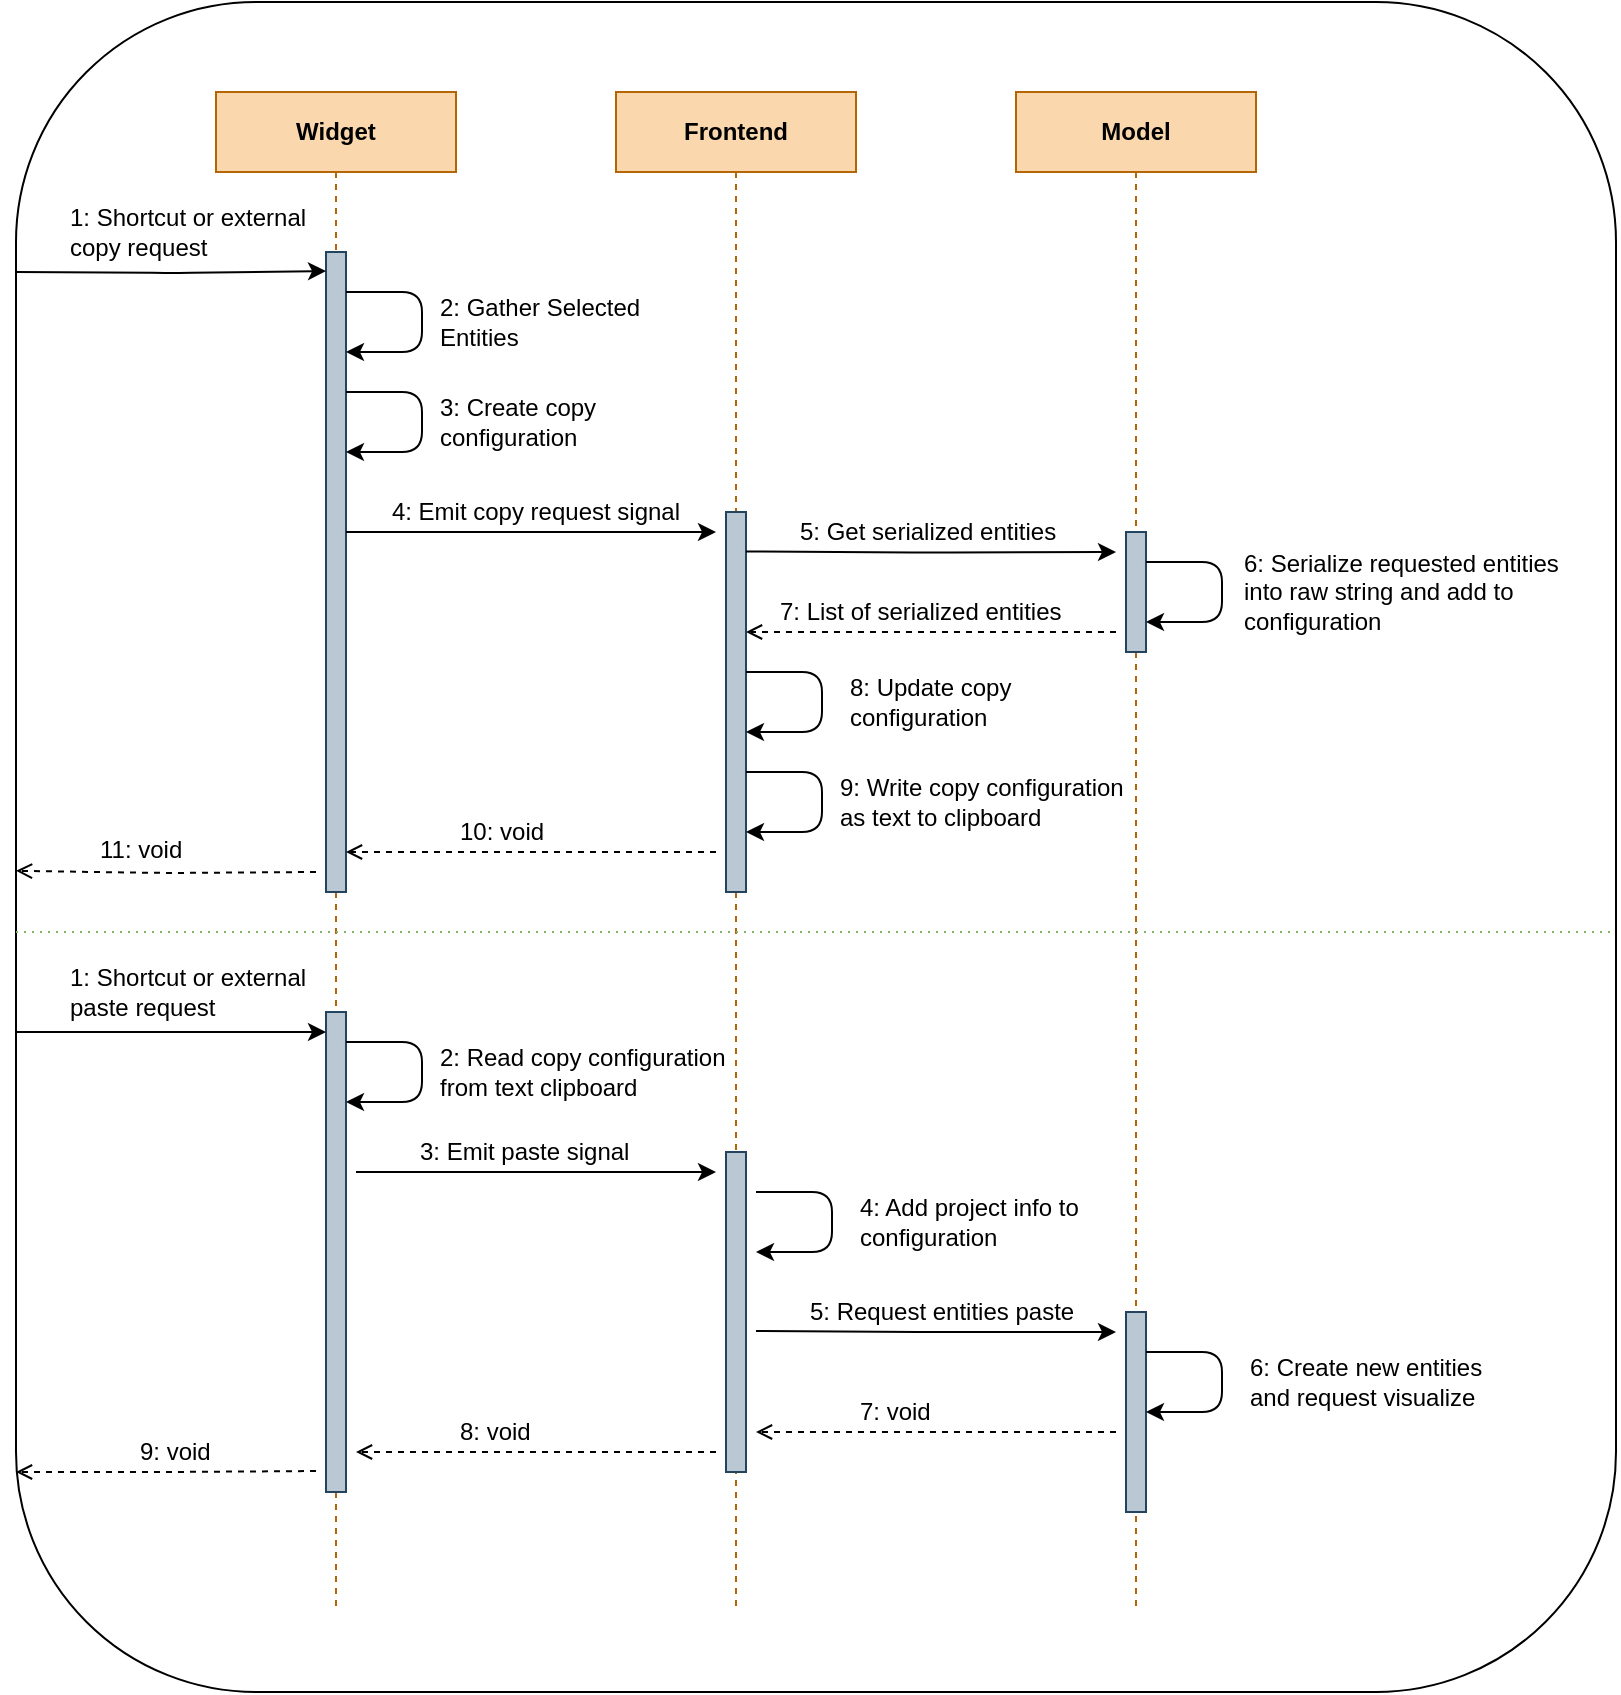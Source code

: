<mxfile version="26.0.7">
  <diagram name="Page-1" id="pWBzrt0rRZ8znaJk18ku">
    <mxGraphModel dx="2037" dy="830" grid="1" gridSize="10" guides="1" tooltips="1" connect="1" arrows="1" fold="1" page="1" pageScale="1" pageWidth="1654" pageHeight="1169" math="0" shadow="0">
      <root>
        <mxCell id="0" />
        <mxCell id="1" parent="0" />
        <mxCell id="WJby1PMnczXMtwYgXged-28" value="" style="rounded=1;whiteSpace=wrap;html=1;fillColor=none;connectable=0;allowArrows=0;" vertex="1" parent="1">
          <mxGeometry x="80" y="35" width="800" height="845" as="geometry" />
        </mxCell>
        <mxCell id="WJby1PMnczXMtwYgXged-1" value="&lt;b&gt;Widget&lt;/b&gt;" style="shape=umlLifeline;perimeter=lifelinePerimeter;whiteSpace=wrap;html=1;container=0;collapsible=0;recursiveResize=0;outlineConnect=0;fillColor=#fad7ac;strokeColor=#b46504;fontColor=#000000;rounded=0;align=center;verticalAlign=middle;fontFamily=Helvetica;fontSize=12;dropTarget=0;connectable=0;allowArrows=0;" vertex="1" parent="1">
          <mxGeometry x="180" y="80" width="120" height="760" as="geometry" />
        </mxCell>
        <mxCell id="WJby1PMnczXMtwYgXged-2" value="&lt;b&gt;Frontend&lt;/b&gt;" style="shape=umlLifeline;perimeter=lifelinePerimeter;whiteSpace=wrap;html=1;container=0;collapsible=0;recursiveResize=0;outlineConnect=0;fillColor=#fad7ac;strokeColor=#b46504;fontColor=#000000;rounded=0;align=center;verticalAlign=middle;fontFamily=Helvetica;fontSize=12;dropTarget=0;connectable=0;allowArrows=0;" vertex="1" parent="1">
          <mxGeometry x="380" y="80" width="120" height="760" as="geometry" />
        </mxCell>
        <mxCell id="WJby1PMnczXMtwYgXged-3" value="" style="html=1;points=[];perimeter=orthogonalPerimeter;fillColor=#bac8d3;strokeColor=#23445d;rounded=0;align=left;verticalAlign=top;fontFamily=Helvetica;fontSize=12;fontColor=default;connectable=0;" vertex="1" parent="1">
          <mxGeometry x="235" y="160" width="10" height="320" as="geometry" />
        </mxCell>
        <mxCell id="WJby1PMnczXMtwYgXged-4" value="" style="html=1;points=[];perimeter=orthogonalPerimeter;fillColor=#bac8d3;strokeColor=#23445d;rounded=0;align=left;verticalAlign=top;fontFamily=Helvetica;fontSize=12;fontColor=default;connectable=0;" vertex="1" parent="1">
          <mxGeometry x="435" y="290" width="10" height="190" as="geometry" />
        </mxCell>
        <mxCell id="WJby1PMnczXMtwYgXged-6" value="" style="html=1;verticalAlign=bottom;endArrow=classic;rounded=1;strokeColor=default;strokeWidth=1;align=center;fontFamily=Helvetica;fontSize=12;fontColor=default;labelBackgroundColor=default;edgeStyle=orthogonalEdgeStyle;curved=0;endFill=1;" edge="1" parent="1">
          <mxGeometry width="80" relative="1" as="geometry">
            <mxPoint x="80" y="170" as="sourcePoint" />
            <mxPoint x="235" y="169.48" as="targetPoint" />
            <mxPoint as="offset" />
          </mxGeometry>
        </mxCell>
        <mxCell id="WJby1PMnczXMtwYgXged-7" value="1: Shortcut or external copy request" style="text;html=1;align=left;verticalAlign=middle;whiteSpace=wrap;rounded=0;allowArrows=0;fontFamily=Helvetica;fontSize=12;fontColor=#000000;connectable=0;" vertex="1" parent="1">
          <mxGeometry x="105" y="130" width="130" height="40" as="geometry" />
        </mxCell>
        <mxCell id="WJby1PMnczXMtwYgXged-8" style="edgeStyle=orthogonalEdgeStyle;rounded=1;orthogonalLoop=1;jettySize=auto;html=1;strokeColor=default;strokeWidth=1;align=center;verticalAlign=middle;fontFamily=Helvetica;fontSize=12;fontColor=default;labelBackgroundColor=default;startArrow=none;startFill=0;endArrow=classic;endFill=1;curved=0;" edge="1" parent="1">
          <mxGeometry relative="1" as="geometry">
            <mxPoint x="245" y="210" as="targetPoint" />
            <mxPoint x="245.0" y="180" as="sourcePoint" />
            <Array as="points">
              <mxPoint x="283" y="180" />
              <mxPoint x="283" y="210" />
              <mxPoint x="245" y="210" />
            </Array>
          </mxGeometry>
        </mxCell>
        <mxCell id="WJby1PMnczXMtwYgXged-9" value="2: Gather Selected Entities" style="text;html=1;align=left;verticalAlign=middle;whiteSpace=wrap;rounded=0;allowArrows=0;fontFamily=Helvetica;fontSize=12;fontColor=#000000;connectable=0;" vertex="1" parent="1">
          <mxGeometry x="290" y="180" width="120" height="30" as="geometry" />
        </mxCell>
        <mxCell id="WJby1PMnczXMtwYgXged-10" value="" style="html=1;verticalAlign=bottom;endArrow=classic;rounded=1;strokeColor=default;strokeWidth=1;align=center;fontFamily=Helvetica;fontSize=12;fontColor=default;labelBackgroundColor=default;edgeStyle=orthogonalEdgeStyle;curved=0;endFill=1;" edge="1" parent="1">
          <mxGeometry width="80" relative="1" as="geometry">
            <mxPoint x="245" y="300" as="sourcePoint" />
            <mxPoint x="430" y="300" as="targetPoint" />
            <mxPoint as="offset" />
          </mxGeometry>
        </mxCell>
        <mxCell id="WJby1PMnczXMtwYgXged-11" value="4: Emit copy request signal" style="text;html=1;align=center;verticalAlign=middle;whiteSpace=wrap;rounded=0;allowArrows=0;fontFamily=Helvetica;fontSize=12;fontColor=#000000;connectable=0;" vertex="1" parent="1">
          <mxGeometry x="260" y="280" width="160" height="20" as="geometry" />
        </mxCell>
        <mxCell id="WJby1PMnczXMtwYgXged-12" value="&lt;b&gt;Model&lt;/b&gt;" style="shape=umlLifeline;perimeter=lifelinePerimeter;whiteSpace=wrap;html=1;container=0;collapsible=0;recursiveResize=0;outlineConnect=0;fillColor=#fad7ac;strokeColor=#b46504;fontColor=#000000;rounded=0;align=center;verticalAlign=middle;fontFamily=Helvetica;fontSize=12;dropTarget=0;connectable=0;allowArrows=0;" vertex="1" parent="1">
          <mxGeometry x="580" y="80" width="120" height="760" as="geometry" />
        </mxCell>
        <mxCell id="WJby1PMnczXMtwYgXged-13" value="" style="html=1;verticalAlign=bottom;endArrow=classic;rounded=1;strokeColor=default;strokeWidth=1;align=center;fontFamily=Helvetica;fontSize=12;fontColor=default;labelBackgroundColor=default;edgeStyle=orthogonalEdgeStyle;curved=0;endFill=1;" edge="1" parent="1">
          <mxGeometry width="80" relative="1" as="geometry">
            <mxPoint x="445" y="309.76" as="sourcePoint" />
            <mxPoint x="630" y="310" as="targetPoint" />
            <mxPoint as="offset" />
          </mxGeometry>
        </mxCell>
        <mxCell id="WJby1PMnczXMtwYgXged-14" value="5: Get serialized entities" style="text;html=1;align=left;verticalAlign=middle;whiteSpace=wrap;rounded=0;allowArrows=0;fontFamily=Helvetica;fontSize=12;fontColor=#000000;connectable=0;" vertex="1" parent="1">
          <mxGeometry x="470" y="290" width="140" height="20" as="geometry" />
        </mxCell>
        <mxCell id="WJby1PMnczXMtwYgXged-15" value="" style="html=1;points=[];perimeter=orthogonalPerimeter;fillColor=#bac8d3;strokeColor=#23445d;rounded=0;align=left;verticalAlign=top;fontFamily=Helvetica;fontSize=12;fontColor=default;connectable=0;" vertex="1" parent="1">
          <mxGeometry x="635" y="300" width="10" height="60" as="geometry" />
        </mxCell>
        <mxCell id="WJby1PMnczXMtwYgXged-16" style="edgeStyle=orthogonalEdgeStyle;rounded=1;orthogonalLoop=1;jettySize=auto;html=1;strokeColor=default;strokeWidth=1;align=center;verticalAlign=middle;fontFamily=Helvetica;fontSize=12;fontColor=default;labelBackgroundColor=default;startArrow=none;startFill=0;endArrow=classic;endFill=1;curved=0;" edge="1" parent="1">
          <mxGeometry relative="1" as="geometry">
            <mxPoint x="245" y="260" as="targetPoint" />
            <mxPoint x="245.0" y="230" as="sourcePoint" />
            <Array as="points">
              <mxPoint x="283" y="230" />
              <mxPoint x="283" y="260" />
              <mxPoint x="245" y="260" />
            </Array>
          </mxGeometry>
        </mxCell>
        <mxCell id="WJby1PMnczXMtwYgXged-17" value="3: Create copy configuration" style="text;html=1;align=left;verticalAlign=middle;whiteSpace=wrap;rounded=0;allowArrows=0;fontFamily=Helvetica;fontSize=12;fontColor=#000000;connectable=0;" vertex="1" parent="1">
          <mxGeometry x="290" y="230" width="120" height="30" as="geometry" />
        </mxCell>
        <mxCell id="WJby1PMnczXMtwYgXged-18" style="edgeStyle=orthogonalEdgeStyle;rounded=1;orthogonalLoop=1;jettySize=auto;html=1;strokeColor=default;strokeWidth=1;align=center;verticalAlign=middle;fontFamily=Helvetica;fontSize=12;fontColor=default;labelBackgroundColor=default;startArrow=none;startFill=0;endArrow=classic;endFill=1;curved=0;" edge="1" parent="1">
          <mxGeometry relative="1" as="geometry">
            <mxPoint x="645" y="345" as="targetPoint" />
            <mxPoint x="645.0" y="315" as="sourcePoint" />
            <Array as="points">
              <mxPoint x="683" y="315" />
              <mxPoint x="683" y="345" />
              <mxPoint x="645" y="345" />
            </Array>
          </mxGeometry>
        </mxCell>
        <mxCell id="WJby1PMnczXMtwYgXged-19" value="6: Serialize requested entities into raw string and add to configuration" style="text;html=1;align=left;verticalAlign=middle;whiteSpace=wrap;rounded=0;allowArrows=0;fontFamily=Helvetica;fontSize=12;fontColor=#000000;connectable=0;" vertex="1" parent="1">
          <mxGeometry x="692" y="315" width="165" height="30" as="geometry" />
        </mxCell>
        <mxCell id="WJby1PMnczXMtwYgXged-20" value="" style="endArrow=open;html=1;rounded=1;dashed=1;endFill=0;strokeColor=default;strokeWidth=1;align=center;verticalAlign=middle;fontFamily=Helvetica;fontSize=12;fontColor=default;labelBackgroundColor=default;edgeStyle=orthogonalEdgeStyle;curved=0;" edge="1" parent="1">
          <mxGeometry width="50" height="50" relative="1" as="geometry">
            <mxPoint x="630" y="350" as="sourcePoint" />
            <mxPoint x="445" y="350" as="targetPoint" />
          </mxGeometry>
        </mxCell>
        <mxCell id="WJby1PMnczXMtwYgXged-21" value="7: List of serialized entities" style="text;html=1;align=left;verticalAlign=middle;whiteSpace=wrap;rounded=0;allowArrows=0;fontFamily=Helvetica;fontSize=12;fontColor=#000000;connectable=0;" vertex="1" parent="1">
          <mxGeometry x="460" y="330" width="150" height="20" as="geometry" />
        </mxCell>
        <mxCell id="WJby1PMnczXMtwYgXged-22" style="edgeStyle=orthogonalEdgeStyle;rounded=1;orthogonalLoop=1;jettySize=auto;html=1;strokeColor=default;strokeWidth=1;align=center;verticalAlign=middle;fontFamily=Helvetica;fontSize=12;fontColor=default;labelBackgroundColor=default;startArrow=none;startFill=0;endArrow=classic;endFill=1;curved=0;" edge="1" parent="1">
          <mxGeometry relative="1" as="geometry">
            <mxPoint x="445" y="400" as="targetPoint" />
            <mxPoint x="445.0" y="370" as="sourcePoint" />
            <Array as="points">
              <mxPoint x="483" y="370" />
              <mxPoint x="483" y="400" />
              <mxPoint x="445" y="400" />
            </Array>
          </mxGeometry>
        </mxCell>
        <mxCell id="WJby1PMnczXMtwYgXged-23" value="8: Update copy configuration" style="text;html=1;align=left;verticalAlign=middle;whiteSpace=wrap;rounded=0;allowArrows=0;fontFamily=Helvetica;fontSize=12;fontColor=#000000;connectable=0;" vertex="1" parent="1">
          <mxGeometry x="495" y="370" width="120" height="30" as="geometry" />
        </mxCell>
        <mxCell id="WJby1PMnczXMtwYgXged-24" style="edgeStyle=orthogonalEdgeStyle;rounded=1;orthogonalLoop=1;jettySize=auto;html=1;strokeColor=default;strokeWidth=1;align=center;verticalAlign=middle;fontFamily=Helvetica;fontSize=12;fontColor=default;labelBackgroundColor=default;startArrow=none;startFill=0;endArrow=classic;endFill=1;curved=0;" edge="1" parent="1">
          <mxGeometry relative="1" as="geometry">
            <mxPoint x="445" y="450" as="targetPoint" />
            <mxPoint x="445.0" y="420" as="sourcePoint" />
            <Array as="points">
              <mxPoint x="483" y="420" />
              <mxPoint x="483" y="450" />
              <mxPoint x="445" y="450" />
            </Array>
          </mxGeometry>
        </mxCell>
        <mxCell id="WJby1PMnczXMtwYgXged-25" value="9: Write copy configuration as text to clipboard" style="text;html=1;align=left;verticalAlign=middle;whiteSpace=wrap;rounded=0;allowArrows=0;fontFamily=Helvetica;fontSize=12;fontColor=#000000;connectable=0;" vertex="1" parent="1">
          <mxGeometry x="490" y="420" width="145" height="30" as="geometry" />
        </mxCell>
        <mxCell id="WJby1PMnczXMtwYgXged-26" value="" style="endArrow=open;html=1;rounded=1;dashed=1;endFill=0;strokeColor=default;strokeWidth=1;align=center;verticalAlign=middle;fontFamily=Helvetica;fontSize=12;fontColor=default;labelBackgroundColor=default;edgeStyle=orthogonalEdgeStyle;curved=0;" edge="1" parent="1">
          <mxGeometry width="50" height="50" relative="1" as="geometry">
            <mxPoint x="430" y="460" as="sourcePoint" />
            <mxPoint x="245" y="460" as="targetPoint" />
          </mxGeometry>
        </mxCell>
        <mxCell id="WJby1PMnczXMtwYgXged-27" value="10: void" style="text;html=1;align=left;verticalAlign=middle;whiteSpace=wrap;rounded=0;allowArrows=0;fontFamily=Helvetica;fontSize=12;fontColor=#000000;connectable=0;" vertex="1" parent="1">
          <mxGeometry x="300" y="440" width="80" height="20" as="geometry" />
        </mxCell>
        <mxCell id="WJby1PMnczXMtwYgXged-29" value="" style="endArrow=open;html=1;rounded=1;dashed=1;endFill=0;strokeColor=default;strokeWidth=1;align=center;verticalAlign=middle;fontFamily=Helvetica;fontSize=12;fontColor=default;labelBackgroundColor=default;edgeStyle=orthogonalEdgeStyle;curved=0;" edge="1" parent="1">
          <mxGeometry width="50" height="50" relative="1" as="geometry">
            <mxPoint x="230" y="470" as="sourcePoint" />
            <mxPoint x="80" y="469.43" as="targetPoint" />
          </mxGeometry>
        </mxCell>
        <mxCell id="WJby1PMnczXMtwYgXged-30" value="11: void" style="text;html=1;align=left;verticalAlign=middle;whiteSpace=wrap;rounded=0;allowArrows=0;fontFamily=Helvetica;fontSize=12;fontColor=#000000;connectable=0;" vertex="1" parent="1">
          <mxGeometry x="120" y="449.43" width="80" height="20" as="geometry" />
        </mxCell>
        <mxCell id="WJby1PMnczXMtwYgXged-31" value="" style="html=1;points=[];perimeter=orthogonalPerimeter;fillColor=#bac8d3;strokeColor=#23445d;rounded=0;align=left;verticalAlign=top;fontFamily=Helvetica;fontSize=12;fontColor=default;connectable=0;" vertex="1" parent="1">
          <mxGeometry x="235" y="540" width="10" height="240" as="geometry" />
        </mxCell>
        <mxCell id="WJby1PMnczXMtwYgXged-32" value="" style="html=1;verticalAlign=bottom;endArrow=classic;rounded=1;strokeColor=default;strokeWidth=1;align=center;fontFamily=Helvetica;fontSize=12;fontColor=default;labelBackgroundColor=default;edgeStyle=orthogonalEdgeStyle;curved=0;endFill=1;" edge="1" parent="1">
          <mxGeometry width="80" relative="1" as="geometry">
            <mxPoint x="80" y="550" as="sourcePoint" />
            <mxPoint x="235" y="550" as="targetPoint" />
            <mxPoint as="offset" />
          </mxGeometry>
        </mxCell>
        <mxCell id="WJby1PMnczXMtwYgXged-33" value="1: Shortcut or external paste request" style="text;html=1;align=left;verticalAlign=middle;whiteSpace=wrap;rounded=0;allowArrows=0;fontFamily=Helvetica;fontSize=12;fontColor=#000000;connectable=0;" vertex="1" parent="1">
          <mxGeometry x="105" y="520" width="125" height="20" as="geometry" />
        </mxCell>
        <mxCell id="WJby1PMnczXMtwYgXged-34" value="" style="html=1;points=[];perimeter=orthogonalPerimeter;fillColor=#bac8d3;strokeColor=#23445d;rounded=0;align=left;verticalAlign=top;fontFamily=Helvetica;fontSize=12;fontColor=default;connectable=0;" vertex="1" parent="1">
          <mxGeometry x="435" y="610" width="10" height="160" as="geometry" />
        </mxCell>
        <mxCell id="WJby1PMnczXMtwYgXged-35" style="edgeStyle=orthogonalEdgeStyle;rounded=1;orthogonalLoop=1;jettySize=auto;html=1;strokeColor=default;strokeWidth=1;align=center;verticalAlign=middle;fontFamily=Helvetica;fontSize=12;fontColor=default;labelBackgroundColor=default;startArrow=none;startFill=0;endArrow=classic;endFill=1;curved=0;" edge="1" parent="1">
          <mxGeometry relative="1" as="geometry">
            <mxPoint x="245" y="585" as="targetPoint" />
            <mxPoint x="245.0" y="555" as="sourcePoint" />
            <Array as="points">
              <mxPoint x="283" y="555" />
              <mxPoint x="283" y="585" />
              <mxPoint x="245" y="585" />
            </Array>
          </mxGeometry>
        </mxCell>
        <mxCell id="WJby1PMnczXMtwYgXged-36" value="2: Read copy configuration from text clipboard" style="text;html=1;align=left;verticalAlign=middle;whiteSpace=wrap;rounded=0;allowArrows=0;fontFamily=Helvetica;fontSize=12;fontColor=#000000;connectable=0;" vertex="1" parent="1">
          <mxGeometry x="290" y="555" width="145" height="30" as="geometry" />
        </mxCell>
        <mxCell id="WJby1PMnczXMtwYgXged-37" value="" style="html=1;verticalAlign=bottom;endArrow=classic;rounded=1;strokeColor=default;strokeWidth=1;align=center;fontFamily=Helvetica;fontSize=12;fontColor=default;labelBackgroundColor=default;edgeStyle=orthogonalEdgeStyle;curved=0;endFill=1;" edge="1" parent="1">
          <mxGeometry width="80" relative="1" as="geometry">
            <mxPoint x="250" y="620" as="sourcePoint" />
            <mxPoint x="430" y="620" as="targetPoint" />
            <mxPoint as="offset" />
          </mxGeometry>
        </mxCell>
        <mxCell id="WJby1PMnczXMtwYgXged-38" value="3: Emit paste signal" style="text;html=1;align=left;verticalAlign=middle;whiteSpace=wrap;rounded=0;allowArrows=0;fontFamily=Helvetica;fontSize=12;fontColor=#000000;connectable=0;" vertex="1" parent="1">
          <mxGeometry x="280" y="600" width="120" height="20" as="geometry" />
        </mxCell>
        <mxCell id="WJby1PMnczXMtwYgXged-39" value="" style="html=1;points=[];perimeter=orthogonalPerimeter;fillColor=#bac8d3;strokeColor=#23445d;rounded=0;align=left;verticalAlign=top;fontFamily=Helvetica;fontSize=12;fontColor=default;connectable=0;" vertex="1" parent="1">
          <mxGeometry x="635" y="690" width="10" height="100" as="geometry" />
        </mxCell>
        <mxCell id="WJby1PMnczXMtwYgXged-40" style="edgeStyle=orthogonalEdgeStyle;rounded=1;orthogonalLoop=1;jettySize=auto;html=1;strokeColor=default;strokeWidth=1;align=center;verticalAlign=middle;fontFamily=Helvetica;fontSize=12;fontColor=default;labelBackgroundColor=default;startArrow=none;startFill=0;endArrow=classic;endFill=1;curved=0;" edge="1" parent="1">
          <mxGeometry relative="1" as="geometry">
            <mxPoint x="450" y="660" as="targetPoint" />
            <mxPoint x="450.0" y="630" as="sourcePoint" />
            <Array as="points">
              <mxPoint x="488" y="630" />
              <mxPoint x="488" y="660" />
              <mxPoint x="450" y="660" />
            </Array>
          </mxGeometry>
        </mxCell>
        <mxCell id="WJby1PMnczXMtwYgXged-41" value="4: Add project info to configuration" style="text;html=1;align=left;verticalAlign=middle;whiteSpace=wrap;rounded=0;allowArrows=0;fontFamily=Helvetica;fontSize=12;fontColor=#000000;connectable=0;" vertex="1" parent="1">
          <mxGeometry x="500" y="630" width="120" height="30" as="geometry" />
        </mxCell>
        <mxCell id="WJby1PMnczXMtwYgXged-42" value="" style="html=1;verticalAlign=bottom;endArrow=classic;rounded=1;strokeColor=default;strokeWidth=1;align=center;fontFamily=Helvetica;fontSize=12;fontColor=default;labelBackgroundColor=default;edgeStyle=orthogonalEdgeStyle;curved=0;endFill=1;" edge="1" parent="1">
          <mxGeometry width="80" relative="1" as="geometry">
            <mxPoint x="450" y="699.52" as="sourcePoint" />
            <mxPoint x="630" y="700" as="targetPoint" />
            <mxPoint as="offset" />
          </mxGeometry>
        </mxCell>
        <mxCell id="WJby1PMnczXMtwYgXged-43" value="5: Request entities paste" style="text;html=1;align=left;verticalAlign=middle;whiteSpace=wrap;rounded=0;allowArrows=0;fontFamily=Helvetica;fontSize=12;fontColor=#000000;connectable=0;" vertex="1" parent="1">
          <mxGeometry x="475" y="679.52" width="140" height="20" as="geometry" />
        </mxCell>
        <mxCell id="WJby1PMnczXMtwYgXged-44" style="edgeStyle=orthogonalEdgeStyle;rounded=1;orthogonalLoop=1;jettySize=auto;html=1;strokeColor=default;strokeWidth=1;align=center;verticalAlign=middle;fontFamily=Helvetica;fontSize=12;fontColor=default;labelBackgroundColor=default;startArrow=none;startFill=0;endArrow=classic;endFill=1;curved=0;" edge="1" parent="1">
          <mxGeometry relative="1" as="geometry">
            <mxPoint x="645" y="740" as="targetPoint" />
            <mxPoint x="645.0" y="710" as="sourcePoint" />
            <Array as="points">
              <mxPoint x="683" y="710" />
              <mxPoint x="683" y="740" />
              <mxPoint x="645" y="740" />
            </Array>
          </mxGeometry>
        </mxCell>
        <mxCell id="WJby1PMnczXMtwYgXged-45" value="6: Create new entities and request visualize" style="text;html=1;align=left;verticalAlign=middle;whiteSpace=wrap;rounded=0;allowArrows=0;fontFamily=Helvetica;fontSize=12;fontColor=#000000;connectable=0;" vertex="1" parent="1">
          <mxGeometry x="695" y="710" width="120" height="30" as="geometry" />
        </mxCell>
        <mxCell id="WJby1PMnczXMtwYgXged-46" value="" style="endArrow=open;html=1;rounded=1;dashed=1;endFill=0;strokeColor=default;strokeWidth=1;align=center;verticalAlign=middle;fontFamily=Helvetica;fontSize=12;fontColor=default;labelBackgroundColor=default;edgeStyle=orthogonalEdgeStyle;curved=0;" edge="1" parent="1">
          <mxGeometry width="50" height="50" relative="1" as="geometry">
            <mxPoint x="630" y="750" as="sourcePoint" />
            <mxPoint x="450" y="750" as="targetPoint" />
          </mxGeometry>
        </mxCell>
        <mxCell id="WJby1PMnczXMtwYgXged-47" value="7: void" style="text;html=1;align=left;verticalAlign=middle;whiteSpace=wrap;rounded=0;allowArrows=0;fontFamily=Helvetica;fontSize=12;fontColor=#000000;connectable=0;" vertex="1" parent="1">
          <mxGeometry x="500" y="730" width="80" height="20" as="geometry" />
        </mxCell>
        <mxCell id="WJby1PMnczXMtwYgXged-48" value="" style="endArrow=open;html=1;rounded=1;dashed=1;endFill=0;strokeColor=default;strokeWidth=1;align=center;verticalAlign=middle;fontFamily=Helvetica;fontSize=12;fontColor=default;labelBackgroundColor=default;edgeStyle=orthogonalEdgeStyle;curved=0;" edge="1" parent="1">
          <mxGeometry width="50" height="50" relative="1" as="geometry">
            <mxPoint x="430" y="760" as="sourcePoint" />
            <mxPoint x="250" y="760" as="targetPoint" />
          </mxGeometry>
        </mxCell>
        <mxCell id="WJby1PMnczXMtwYgXged-49" value="8: void" style="text;html=1;align=left;verticalAlign=middle;whiteSpace=wrap;rounded=0;allowArrows=0;fontFamily=Helvetica;fontSize=12;fontColor=#000000;connectable=0;" vertex="1" parent="1">
          <mxGeometry x="300" y="740" width="80" height="20" as="geometry" />
        </mxCell>
        <mxCell id="WJby1PMnczXMtwYgXged-50" value="" style="endArrow=open;html=1;rounded=1;dashed=1;endFill=0;strokeColor=default;strokeWidth=1;align=center;verticalAlign=middle;fontFamily=Helvetica;fontSize=12;fontColor=default;labelBackgroundColor=default;edgeStyle=orthogonalEdgeStyle;curved=0;" edge="1" parent="1">
          <mxGeometry width="50" height="50" relative="1" as="geometry">
            <mxPoint x="230" y="769.52" as="sourcePoint" />
            <mxPoint x="80" y="770" as="targetPoint" />
          </mxGeometry>
        </mxCell>
        <mxCell id="WJby1PMnczXMtwYgXged-51" value="9: void" style="text;html=1;align=left;verticalAlign=middle;whiteSpace=wrap;rounded=0;allowArrows=0;fontFamily=Helvetica;fontSize=12;fontColor=#000000;connectable=0;" vertex="1" parent="1">
          <mxGeometry x="140" y="750" width="40" height="20" as="geometry" />
        </mxCell>
        <mxCell id="WJby1PMnczXMtwYgXged-52" value="" style="endArrow=none;dashed=1;html=1;dashPattern=1 3;strokeWidth=1;rounded=0;fillColor=#d5e8d4;strokeColor=#82b366;" edge="1" parent="1">
          <mxGeometry width="50" height="50" relative="1" as="geometry">
            <mxPoint x="80" y="500" as="sourcePoint" />
            <mxPoint x="880" y="500" as="targetPoint" />
          </mxGeometry>
        </mxCell>
      </root>
    </mxGraphModel>
  </diagram>
</mxfile>
